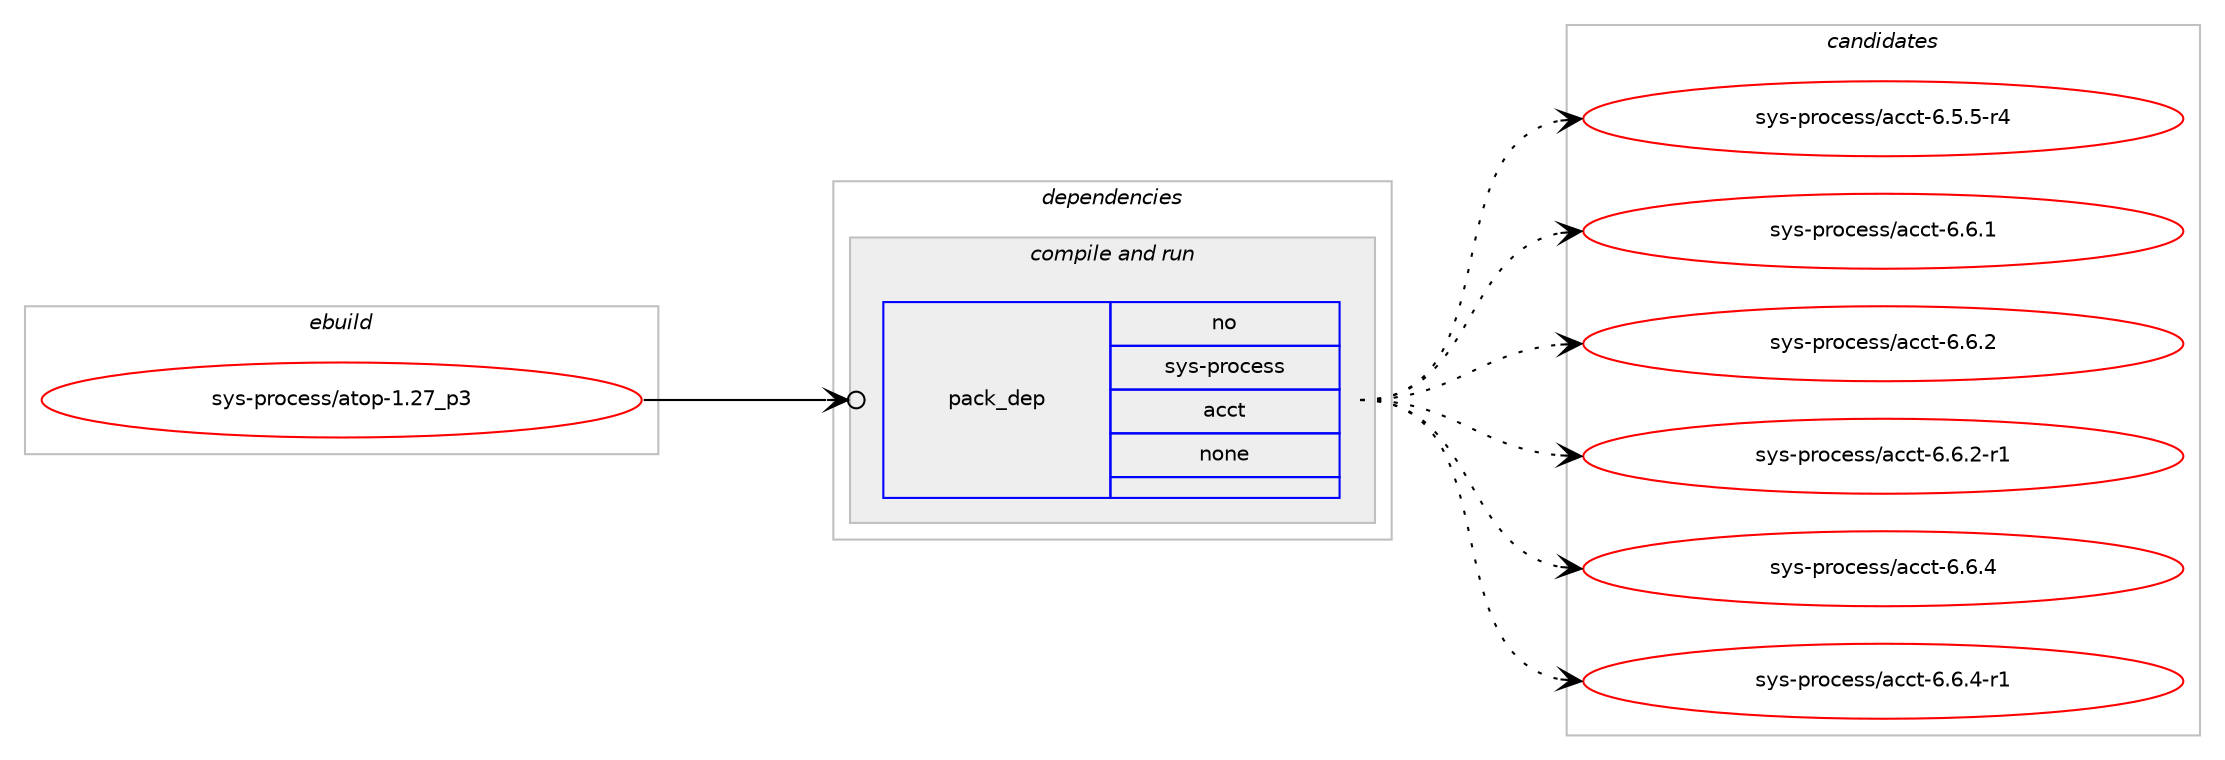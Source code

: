 digraph prolog {

# *************
# Graph options
# *************

newrank=true;
concentrate=true;
compound=true;
graph [rankdir=LR,fontname=Helvetica,fontsize=10,ranksep=1.5];#, ranksep=2.5, nodesep=0.2];
edge  [arrowhead=vee];
node  [fontname=Helvetica,fontsize=10];

# **********
# The ebuild
# **********

subgraph cluster_leftcol {
color=gray;
rank=same;
label=<<i>ebuild</i>>;
id [label="sys-process/atop-1.27_p3", color=red, width=4, href="../sys-process/atop-1.27_p3.svg"];
}

# ****************
# The dependencies
# ****************

subgraph cluster_midcol {
color=gray;
label=<<i>dependencies</i>>;
subgraph cluster_compile {
fillcolor="#eeeeee";
style=filled;
label=<<i>compile</i>>;
}
subgraph cluster_compileandrun {
fillcolor="#eeeeee";
style=filled;
label=<<i>compile and run</i>>;
subgraph pack369013 {
dependency496513 [label=<<TABLE BORDER="0" CELLBORDER="1" CELLSPACING="0" CELLPADDING="4" WIDTH="220"><TR><TD ROWSPAN="6" CELLPADDING="30">pack_dep</TD></TR><TR><TD WIDTH="110">no</TD></TR><TR><TD>sys-process</TD></TR><TR><TD>acct</TD></TR><TR><TD>none</TD></TR><TR><TD></TD></TR></TABLE>>, shape=none, color=blue];
}
id:e -> dependency496513:w [weight=20,style="solid",arrowhead="odotvee"];
}
subgraph cluster_run {
fillcolor="#eeeeee";
style=filled;
label=<<i>run</i>>;
}
}

# **************
# The candidates
# **************

subgraph cluster_choices {
rank=same;
color=gray;
label=<<i>candidates</i>>;

subgraph choice369013 {
color=black;
nodesep=1;
choice1151211154511211411199101115115479799991164554465346534511452 [label="sys-process/acct-6.5.5-r4", color=red, width=4,href="../sys-process/acct-6.5.5-r4.svg"];
choice115121115451121141119910111511547979999116455446544649 [label="sys-process/acct-6.6.1", color=red, width=4,href="../sys-process/acct-6.6.1.svg"];
choice115121115451121141119910111511547979999116455446544650 [label="sys-process/acct-6.6.2", color=red, width=4,href="../sys-process/acct-6.6.2.svg"];
choice1151211154511211411199101115115479799991164554465446504511449 [label="sys-process/acct-6.6.2-r1", color=red, width=4,href="../sys-process/acct-6.6.2-r1.svg"];
choice115121115451121141119910111511547979999116455446544652 [label="sys-process/acct-6.6.4", color=red, width=4,href="../sys-process/acct-6.6.4.svg"];
choice1151211154511211411199101115115479799991164554465446524511449 [label="sys-process/acct-6.6.4-r1", color=red, width=4,href="../sys-process/acct-6.6.4-r1.svg"];
dependency496513:e -> choice1151211154511211411199101115115479799991164554465346534511452:w [style=dotted,weight="100"];
dependency496513:e -> choice115121115451121141119910111511547979999116455446544649:w [style=dotted,weight="100"];
dependency496513:e -> choice115121115451121141119910111511547979999116455446544650:w [style=dotted,weight="100"];
dependency496513:e -> choice1151211154511211411199101115115479799991164554465446504511449:w [style=dotted,weight="100"];
dependency496513:e -> choice115121115451121141119910111511547979999116455446544652:w [style=dotted,weight="100"];
dependency496513:e -> choice1151211154511211411199101115115479799991164554465446524511449:w [style=dotted,weight="100"];
}
}

}
